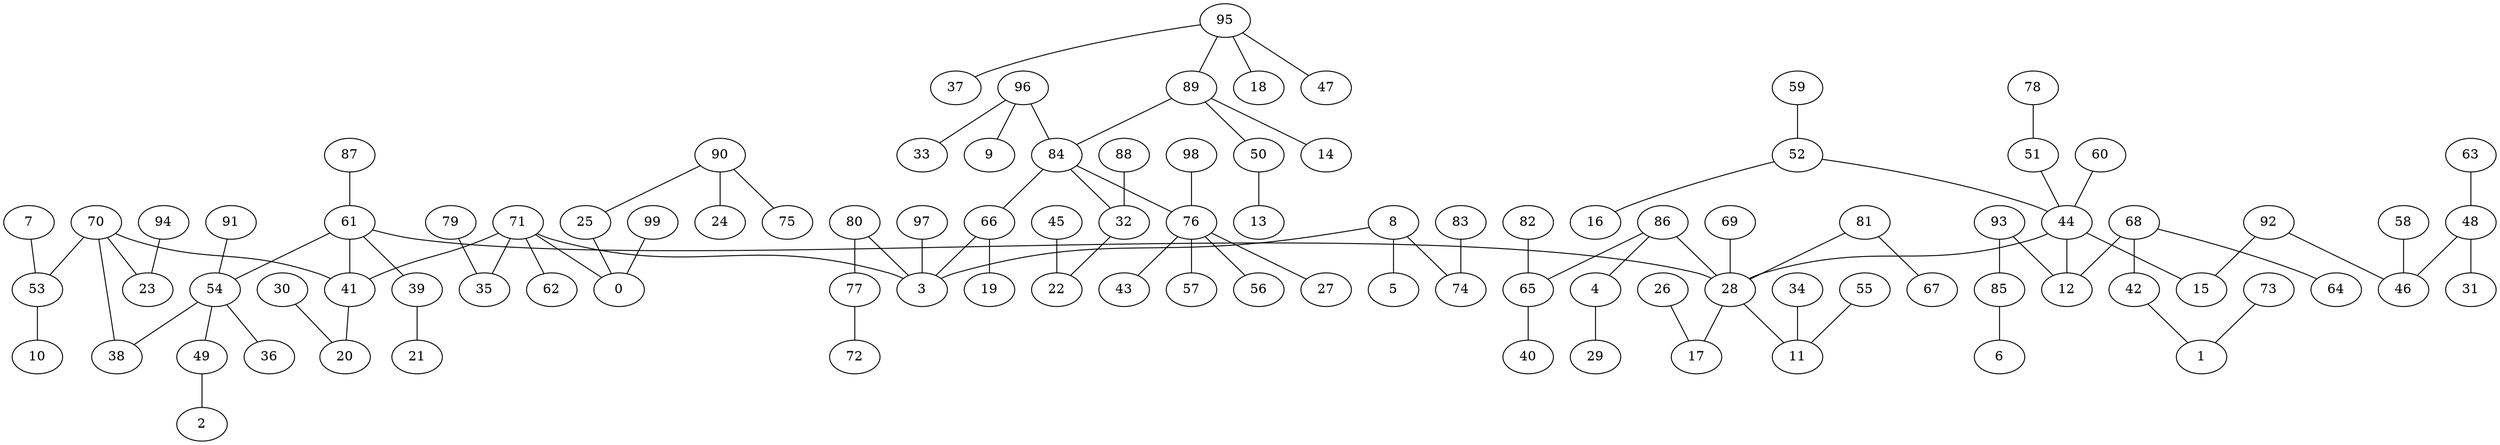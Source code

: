 digraph GG_graph {

subgraph G_graph {
edge [color = black]
"87" -> "61" [dir = none]
"91" -> "54" [dir = none]
"63" -> "48" [dir = none]
"73" -> "1" [dir = none]
"82" -> "65" [dir = none]
"60" -> "44" [dir = none]
"85" -> "6" [dir = none]
"4" -> "29" [dir = none]
"88" -> "32" [dir = none]
"48" -> "31" [dir = none]
"48" -> "46" [dir = none]
"77" -> "72" [dir = none]
"79" -> "35" [dir = none]
"99" -> "0" [dir = none]
"26" -> "17" [dir = none]
"39" -> "21" [dir = none]
"90" -> "24" [dir = none]
"90" -> "75" [dir = none]
"90" -> "25" [dir = none]
"45" -> "22" [dir = none]
"93" -> "85" [dir = none]
"93" -> "12" [dir = none]
"50" -> "13" [dir = none]
"59" -> "52" [dir = none]
"86" -> "4" [dir = none]
"86" -> "65" [dir = none]
"86" -> "28" [dir = none]
"53" -> "10" [dir = none]
"68" -> "64" [dir = none]
"68" -> "42" [dir = none]
"68" -> "12" [dir = none]
"28" -> "17" [dir = none]
"28" -> "11" [dir = none]
"41" -> "20" [dir = none]
"44" -> "15" [dir = none]
"44" -> "12" [dir = none]
"44" -> "28" [dir = none]
"97" -> "3" [dir = none]
"52" -> "16" [dir = none]
"52" -> "44" [dir = none]
"51" -> "44" [dir = none]
"89" -> "14" [dir = none]
"89" -> "50" [dir = none]
"89" -> "84" [dir = none]
"69" -> "28" [dir = none]
"81" -> "67" [dir = none]
"81" -> "28" [dir = none]
"95" -> "18" [dir = none]
"95" -> "47" [dir = none]
"95" -> "37" [dir = none]
"95" -> "89" [dir = none]
"98" -> "76" [dir = none]
"30" -> "20" [dir = none]
"58" -> "46" [dir = none]
"84" -> "32" [dir = none]
"84" -> "76" [dir = none]
"84" -> "66" [dir = none]
"80" -> "77" [dir = none]
"80" -> "3" [dir = none]
"42" -> "1" [dir = none]
"49" -> "2" [dir = none]
"71" -> "35" [dir = none]
"71" -> "62" [dir = none]
"71" -> "0" [dir = none]
"71" -> "3" [dir = none]
"71" -> "41" [dir = none]
"92" -> "46" [dir = none]
"92" -> "15" [dir = none]
"61" -> "54" [dir = none]
"61" -> "39" [dir = none]
"61" -> "41" [dir = none]
"61" -> "28" [dir = none]
"66" -> "19" [dir = none]
"66" -> "3" [dir = none]
"70" -> "23" [dir = none]
"70" -> "38" [dir = none]
"70" -> "53" [dir = none]
"70" -> "41" [dir = none]
"55" -> "11" [dir = none]
"78" -> "51" [dir = none]
"54" -> "36" [dir = none]
"54" -> "49" [dir = none]
"83" -> "74" [dir = none]
"25" -> "0" [dir = none]
"34" -> "11" [dir = none]
"76" -> "56" [dir = none]
"76" -> "27" [dir = none]
"76" -> "43" [dir = none]
"76" -> "57" [dir = none]
"32" -> "22" [dir = none]
"96" -> "9" [dir = none]
"96" -> "33" [dir = none]
"96" -> "84" [dir = none]
"94" -> "23" [dir = none]
"7" -> "53" [dir = none]
"65" -> "40" [dir = none]
"8" -> "74" [dir = none]
"8" -> "5" [dir = none]
"8" -> "3" [dir = none]
"54" -> "38" [dir = none]
}

}
